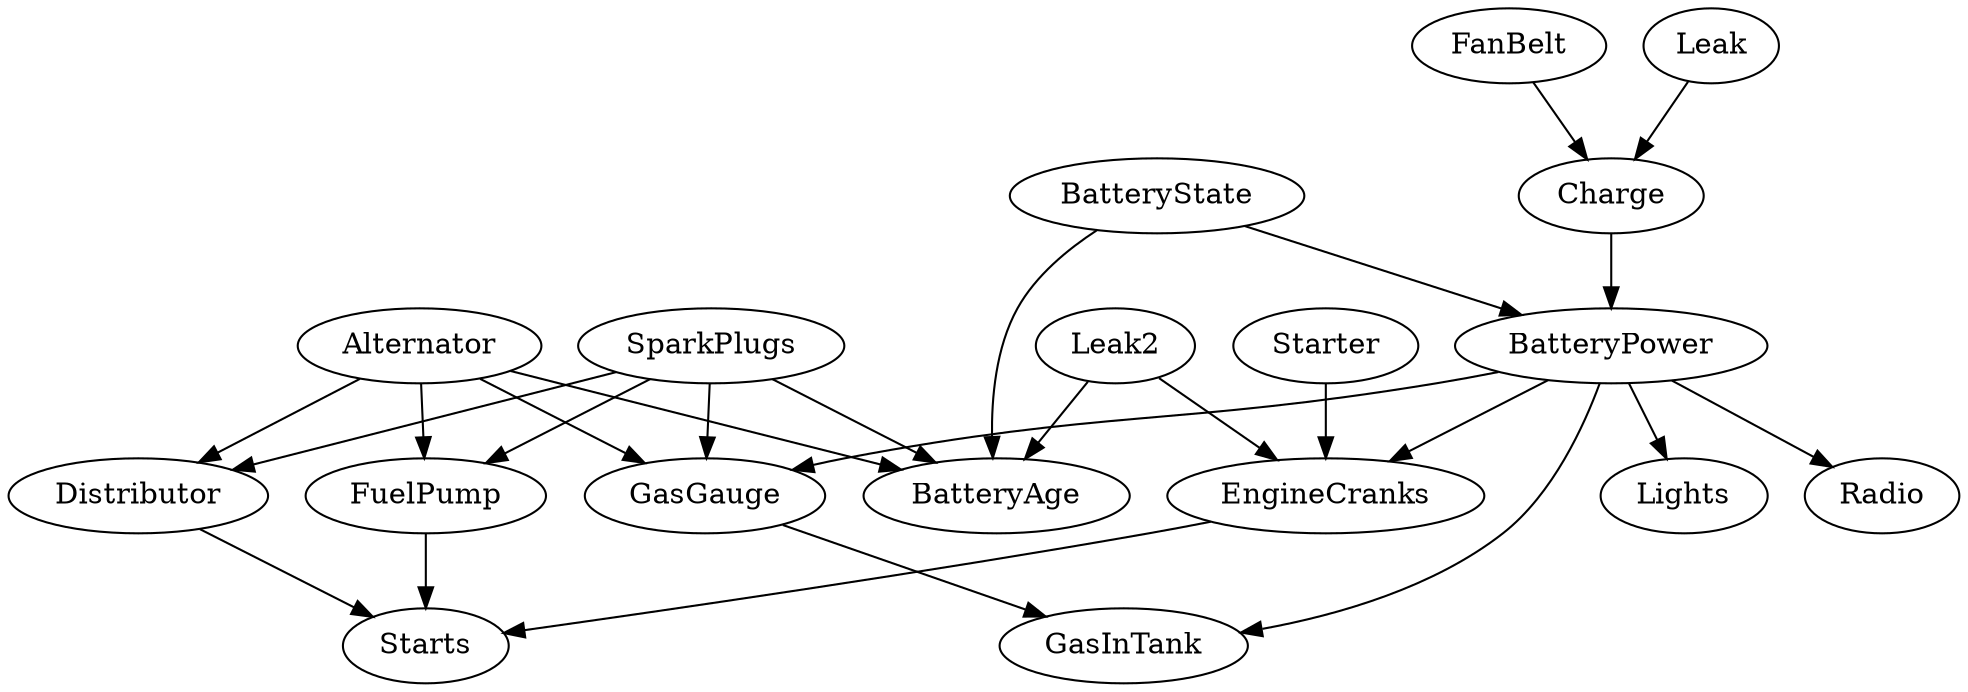 digraph CarStarts {
FanBelt->Charge
Leak->Charge
BatteryState->BatteryAge
Leak2->BatteryAge
Alternator->BatteryAge
SparkPlugs->BatteryAge
BatteryState->BatteryPower
Charge->BatteryPower
GasGauge->GasInTank
BatteryPower->GasInTank
BatteryPower->GasGauge
Alternator->GasGauge
SparkPlugs->GasGauge
BatteryPower->Lights
BatteryPower->Radio
BatteryPower->EngineCranks
Starter->EngineCranks
Leak2->EngineCranks
Alternator->FuelPump
SparkPlugs->FuelPump
Alternator->Distributor
SparkPlugs->Distributor
EngineCranks->Starts
FuelPump->Starts
Distributor->Starts
}
